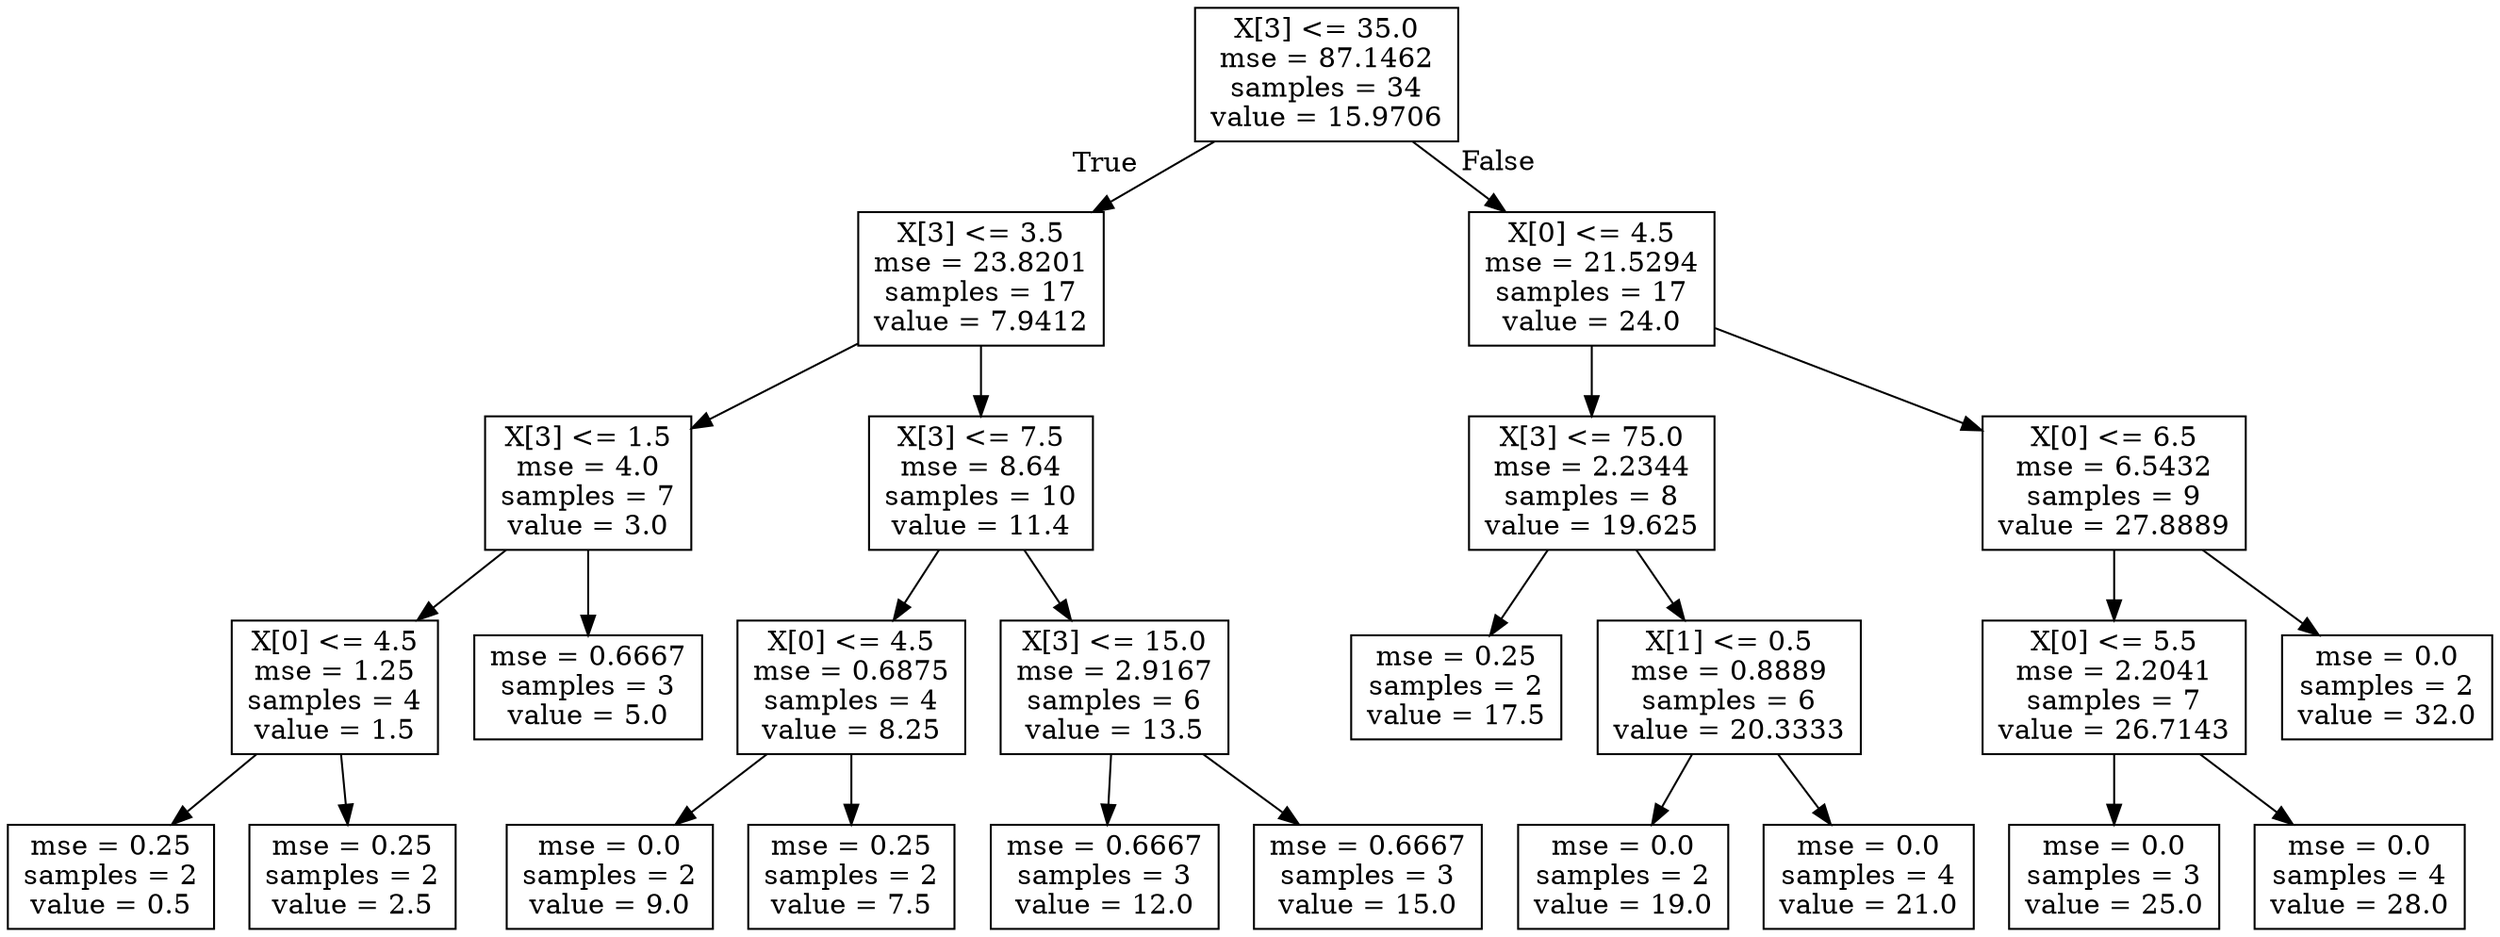 digraph Tree {
node [shape=box] ;
0 [label="X[3] <= 35.0\nmse = 87.1462\nsamples = 34\nvalue = 15.9706"] ;
1 [label="X[3] <= 3.5\nmse = 23.8201\nsamples = 17\nvalue = 7.9412"] ;
0 -> 1 [labeldistance=2.5, labelangle=45, headlabel="True"] ;
2 [label="X[3] <= 1.5\nmse = 4.0\nsamples = 7\nvalue = 3.0"] ;
1 -> 2 ;
3 [label="X[0] <= 4.5\nmse = 1.25\nsamples = 4\nvalue = 1.5"] ;
2 -> 3 ;
4 [label="mse = 0.25\nsamples = 2\nvalue = 0.5"] ;
3 -> 4 ;
5 [label="mse = 0.25\nsamples = 2\nvalue = 2.5"] ;
3 -> 5 ;
6 [label="mse = 0.6667\nsamples = 3\nvalue = 5.0"] ;
2 -> 6 ;
7 [label="X[3] <= 7.5\nmse = 8.64\nsamples = 10\nvalue = 11.4"] ;
1 -> 7 ;
8 [label="X[0] <= 4.5\nmse = 0.6875\nsamples = 4\nvalue = 8.25"] ;
7 -> 8 ;
9 [label="mse = 0.0\nsamples = 2\nvalue = 9.0"] ;
8 -> 9 ;
10 [label="mse = 0.25\nsamples = 2\nvalue = 7.5"] ;
8 -> 10 ;
11 [label="X[3] <= 15.0\nmse = 2.9167\nsamples = 6\nvalue = 13.5"] ;
7 -> 11 ;
12 [label="mse = 0.6667\nsamples = 3\nvalue = 12.0"] ;
11 -> 12 ;
13 [label="mse = 0.6667\nsamples = 3\nvalue = 15.0"] ;
11 -> 13 ;
14 [label="X[0] <= 4.5\nmse = 21.5294\nsamples = 17\nvalue = 24.0"] ;
0 -> 14 [labeldistance=2.5, labelangle=-45, headlabel="False"] ;
15 [label="X[3] <= 75.0\nmse = 2.2344\nsamples = 8\nvalue = 19.625"] ;
14 -> 15 ;
16 [label="mse = 0.25\nsamples = 2\nvalue = 17.5"] ;
15 -> 16 ;
17 [label="X[1] <= 0.5\nmse = 0.8889\nsamples = 6\nvalue = 20.3333"] ;
15 -> 17 ;
18 [label="mse = 0.0\nsamples = 2\nvalue = 19.0"] ;
17 -> 18 ;
19 [label="mse = 0.0\nsamples = 4\nvalue = 21.0"] ;
17 -> 19 ;
20 [label="X[0] <= 6.5\nmse = 6.5432\nsamples = 9\nvalue = 27.8889"] ;
14 -> 20 ;
21 [label="X[0] <= 5.5\nmse = 2.2041\nsamples = 7\nvalue = 26.7143"] ;
20 -> 21 ;
22 [label="mse = 0.0\nsamples = 3\nvalue = 25.0"] ;
21 -> 22 ;
23 [label="mse = 0.0\nsamples = 4\nvalue = 28.0"] ;
21 -> 23 ;
24 [label="mse = 0.0\nsamples = 2\nvalue = 32.0"] ;
20 -> 24 ;
}